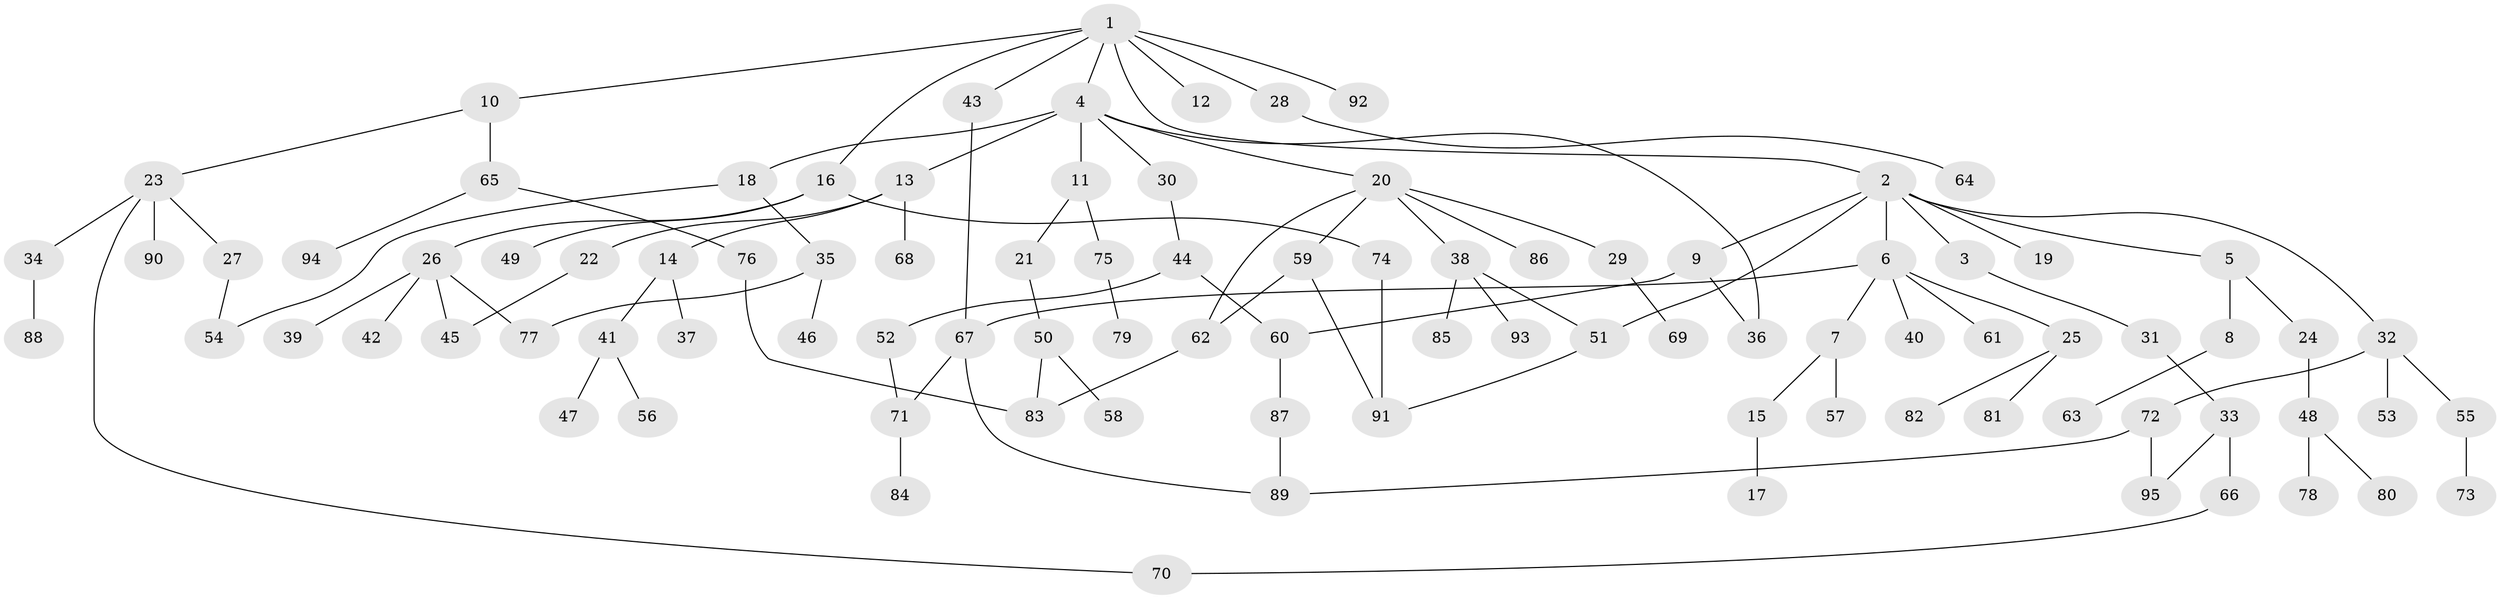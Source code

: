 // coarse degree distribution, {7: 0.05172413793103448, 3: 0.22413793103448276, 5: 0.06896551724137931, 2: 0.3103448275862069, 1: 0.27586206896551724, 4: 0.06896551724137931}
// Generated by graph-tools (version 1.1) at 2025/49/03/04/25 22:49:12]
// undirected, 95 vertices, 111 edges
graph export_dot {
  node [color=gray90,style=filled];
  1;
  2;
  3;
  4;
  5;
  6;
  7;
  8;
  9;
  10;
  11;
  12;
  13;
  14;
  15;
  16;
  17;
  18;
  19;
  20;
  21;
  22;
  23;
  24;
  25;
  26;
  27;
  28;
  29;
  30;
  31;
  32;
  33;
  34;
  35;
  36;
  37;
  38;
  39;
  40;
  41;
  42;
  43;
  44;
  45;
  46;
  47;
  48;
  49;
  50;
  51;
  52;
  53;
  54;
  55;
  56;
  57;
  58;
  59;
  60;
  61;
  62;
  63;
  64;
  65;
  66;
  67;
  68;
  69;
  70;
  71;
  72;
  73;
  74;
  75;
  76;
  77;
  78;
  79;
  80;
  81;
  82;
  83;
  84;
  85;
  86;
  87;
  88;
  89;
  90;
  91;
  92;
  93;
  94;
  95;
  1 -- 2;
  1 -- 4;
  1 -- 10;
  1 -- 12;
  1 -- 16;
  1 -- 28;
  1 -- 43;
  1 -- 92;
  2 -- 3;
  2 -- 5;
  2 -- 6;
  2 -- 9;
  2 -- 19;
  2 -- 32;
  2 -- 51;
  3 -- 31;
  4 -- 11;
  4 -- 13;
  4 -- 18;
  4 -- 20;
  4 -- 30;
  4 -- 36;
  5 -- 8;
  5 -- 24;
  6 -- 7;
  6 -- 25;
  6 -- 40;
  6 -- 61;
  6 -- 67;
  7 -- 15;
  7 -- 57;
  8 -- 63;
  9 -- 60;
  9 -- 36;
  10 -- 23;
  10 -- 65;
  11 -- 21;
  11 -- 75;
  13 -- 14;
  13 -- 22;
  13 -- 68;
  14 -- 37;
  14 -- 41;
  15 -- 17;
  16 -- 26;
  16 -- 49;
  16 -- 74;
  18 -- 35;
  18 -- 54;
  20 -- 29;
  20 -- 38;
  20 -- 59;
  20 -- 62;
  20 -- 86;
  21 -- 50;
  22 -- 45;
  23 -- 27;
  23 -- 34;
  23 -- 90;
  23 -- 70;
  24 -- 48;
  25 -- 81;
  25 -- 82;
  26 -- 39;
  26 -- 42;
  26 -- 45;
  26 -- 77;
  27 -- 54;
  28 -- 64;
  29 -- 69;
  30 -- 44;
  31 -- 33;
  32 -- 53;
  32 -- 55;
  32 -- 72;
  33 -- 66;
  33 -- 95;
  34 -- 88;
  35 -- 46;
  35 -- 77;
  38 -- 51;
  38 -- 85;
  38 -- 93;
  41 -- 47;
  41 -- 56;
  43 -- 67;
  44 -- 52;
  44 -- 60;
  48 -- 78;
  48 -- 80;
  50 -- 58;
  50 -- 83;
  51 -- 91;
  52 -- 71;
  55 -- 73;
  59 -- 91;
  59 -- 62;
  60 -- 87;
  62 -- 83;
  65 -- 76;
  65 -- 94;
  66 -- 70;
  67 -- 89;
  67 -- 71;
  71 -- 84;
  72 -- 89;
  72 -- 95;
  74 -- 91;
  75 -- 79;
  76 -- 83;
  87 -- 89;
}
